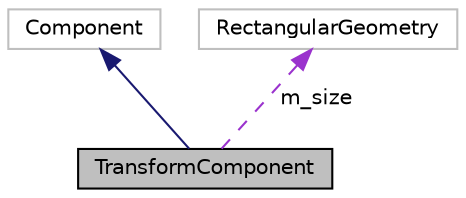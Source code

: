 digraph "TransformComponent"
{
 // LATEX_PDF_SIZE
  edge [fontname="Helvetica",fontsize="10",labelfontname="Helvetica",labelfontsize="10"];
  node [fontname="Helvetica",fontsize="10",shape=record];
  Node1 [label="TransformComponent",height=0.2,width=0.4,color="black", fillcolor="grey75", style="filled", fontcolor="black",tooltip=" "];
  Node2 -> Node1 [dir="back",color="midnightblue",fontsize="10",style="solid",fontname="Helvetica"];
  Node2 [label="Component",height=0.2,width=0.4,color="grey75", fillcolor="white", style="filled",URL="$class_component.html",tooltip=" "];
  Node3 -> Node1 [dir="back",color="darkorchid3",fontsize="10",style="dashed",label=" m_size" ,fontname="Helvetica"];
  Node3 [label="RectangularGeometry",height=0.2,width=0.4,color="grey75", fillcolor="white", style="filled",URL="$class_rectangular_geometry.html",tooltip=" "];
}
